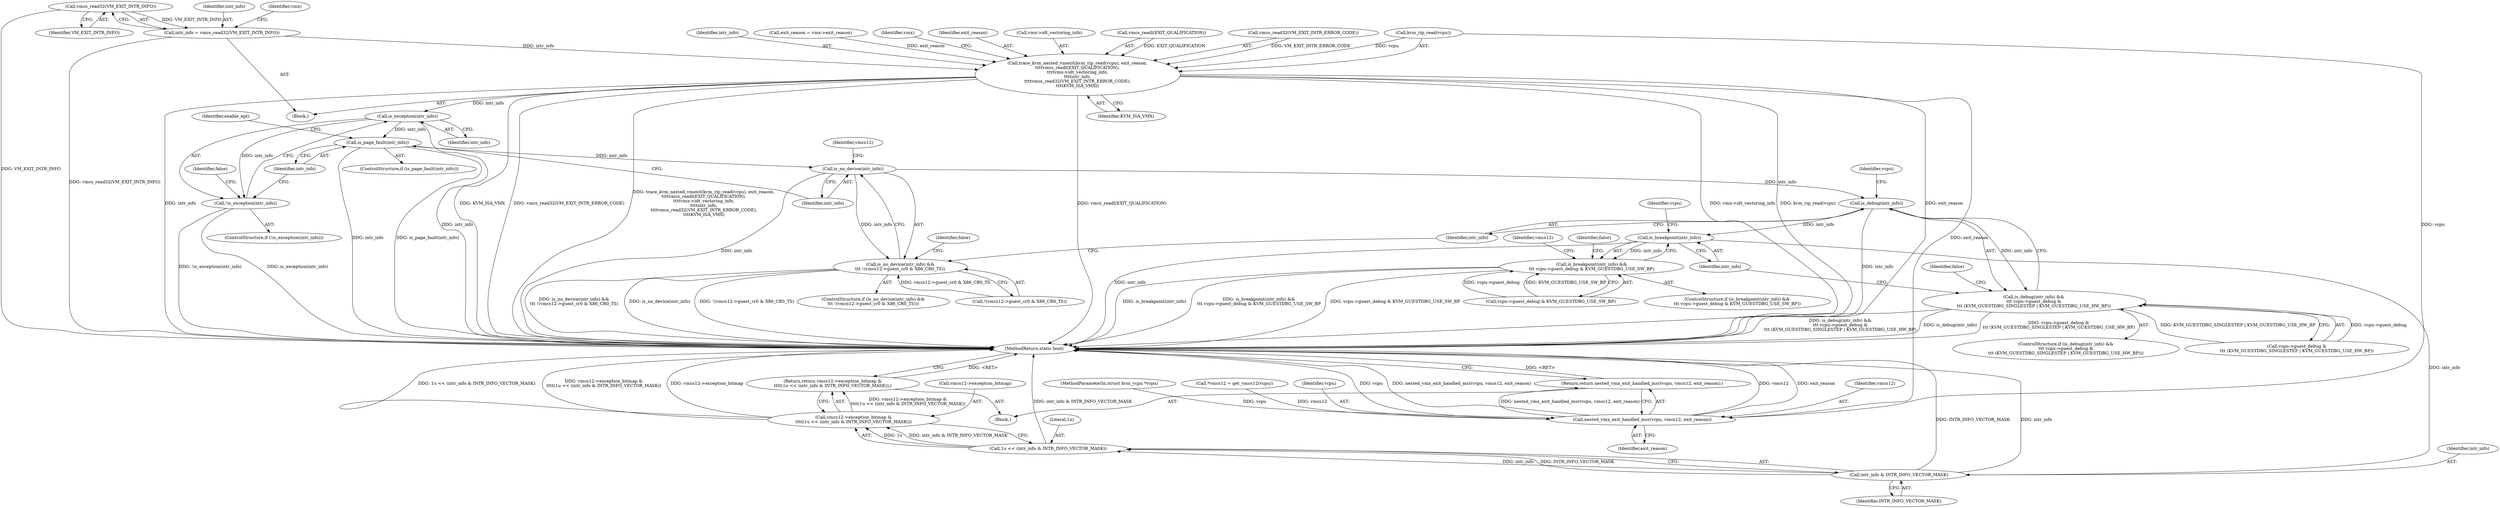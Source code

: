 digraph "0_linux_ef85b67385436ddc1998f45f1d6a210f935b3388_1@API" {
"1000111" [label="(Call,vmcs_read32(VM_EXIT_INTR_INFO))"];
"1000109" [label="(Call,intr_info = vmcs_read32(VM_EXIT_INTR_INFO))"];
"1000129" [label="(Call,trace_kvm_nested_vmexit(kvm_rip_read(vcpu), exit_reason,\n\t\t\t\tvmcs_readl(EXIT_QUALIFICATION),\n\t\t\t\tvmx->idt_vectoring_info,\n\t\t\t\tintr_info,\n\t\t\t\tvmcs_read32(VM_EXIT_INTR_ERROR_CODE),\n\t\t\t\tKVM_ISA_VMX))"];
"1000169" [label="(Call,is_exception(intr_info))"];
"1000168" [label="(Call,!is_exception(intr_info))"];
"1000175" [label="(Call,is_page_fault(intr_info))"];
"1000182" [label="(Call,is_no_device(intr_info))"];
"1000181" [label="(Call,is_no_device(intr_info) &&\n\t\t\t !(vmcs12->guest_cr0 & X86_CR0_TS))"];
"1000195" [label="(Call,is_debug(intr_info))"];
"1000194" [label="(Call,is_debug(intr_info) &&\n\t\t\t vcpu->guest_debug &\n\t\t\t (KVM_GUESTDBG_SINGLESTEP | KVM_GUESTDBG_USE_HW_BP))"];
"1000209" [label="(Call,is_breakpoint(intr_info))"];
"1000208" [label="(Call,is_breakpoint(intr_info) &&\n\t\t\t vcpu->guest_debug & KVM_GUESTDBG_USE_SW_BP)"];
"1000225" [label="(Call,intr_info & INTR_INFO_VECTOR_MASK)"];
"1000223" [label="(Call,1u << (intr_info & INTR_INFO_VECTOR_MASK))"];
"1000219" [label="(Call,vmcs12->exception_bitmap &\n\t\t\t\t(1u << (intr_info & INTR_INFO_VECTOR_MASK)))"];
"1000218" [label="(Return,return vmcs12->exception_bitmap &\n\t\t\t\t(1u << (intr_info & INTR_INFO_VECTOR_MASK));)"];
"1000320" [label="(Call,nested_vmx_exit_handled_msr(vcpu, vmcs12, exit_reason))"];
"1000319" [label="(Return,return nested_vmx_exit_handled_msr(vcpu, vmcs12, exit_reason);)"];
"1000193" [label="(ControlStructure,if (is_debug(intr_info) &&\n\t\t\t vcpu->guest_debug &\n\t\t\t (KVM_GUESTDBG_SINGLESTEP | KVM_GUESTDBG_USE_HW_BP)))"];
"1000138" [label="(Identifier,intr_info)"];
"1000195" [label="(Call,is_debug(intr_info))"];
"1000223" [label="(Call,1u << (intr_info & INTR_INFO_VECTOR_MASK))"];
"1000208" [label="(Call,is_breakpoint(intr_info) &&\n\t\t\t vcpu->guest_debug & KVM_GUESTDBG_USE_SW_BP)"];
"1000322" [label="(Identifier,vmcs12)"];
"1000110" [label="(Identifier,intr_info)"];
"1000211" [label="(Call,vcpu->guest_debug & KVM_GUESTDBG_USE_SW_BP)"];
"1000187" [label="(Identifier,vmcs12)"];
"1000124" [label="(Call,exit_reason = vmx->exit_reason)"];
"1000394" [label="(MethodReturn,static bool)"];
"1000225" [label="(Call,intr_info & INTR_INFO_VECTOR_MASK)"];
"1000107" [label="(Block,)"];
"1000172" [label="(Identifier,false)"];
"1000183" [label="(Identifier,intr_info)"];
"1000319" [label="(Return,return nested_vmx_exit_handled_msr(vcpu, vmcs12, exit_reason);)"];
"1000178" [label="(Identifier,enable_ept)"];
"1000145" [label="(Identifier,vmx)"];
"1000132" [label="(Identifier,exit_reason)"];
"1000112" [label="(Identifier,VM_EXIT_INTR_INFO)"];
"1000130" [label="(Call,kvm_rip_read(vcpu))"];
"1000218" [label="(Return,return vmcs12->exception_bitmap &\n\t\t\t\t(1u << (intr_info & INTR_INFO_VECTOR_MASK));)"];
"1000106" [label="(MethodParameterIn,struct kvm_vcpu *vcpu)"];
"1000115" [label="(Identifier,vmx)"];
"1000168" [label="(Call,!is_exception(intr_info))"];
"1000180" [label="(ControlStructure,if (is_no_device(intr_info) &&\n\t\t\t !(vmcs12->guest_cr0 & X86_CR0_TS)))"];
"1000221" [label="(Identifier,vmcs12)"];
"1000196" [label="(Identifier,intr_info)"];
"1000169" [label="(Call,is_exception(intr_info))"];
"1000194" [label="(Call,is_debug(intr_info) &&\n\t\t\t vcpu->guest_debug &\n\t\t\t (KVM_GUESTDBG_SINGLESTEP | KVM_GUESTDBG_USE_HW_BP))"];
"1000129" [label="(Call,trace_kvm_nested_vmexit(kvm_rip_read(vcpu), exit_reason,\n\t\t\t\tvmcs_readl(EXIT_QUALIFICATION),\n\t\t\t\tvmx->idt_vectoring_info,\n\t\t\t\tintr_info,\n\t\t\t\tvmcs_read32(VM_EXIT_INTR_ERROR_CODE),\n\t\t\t\tKVM_ISA_VMX))"];
"1000175" [label="(Call,is_page_fault(intr_info))"];
"1000219" [label="(Call,vmcs12->exception_bitmap &\n\t\t\t\t(1u << (intr_info & INTR_INFO_VECTOR_MASK)))"];
"1000176" [label="(Identifier,intr_info)"];
"1000220" [label="(Call,vmcs12->exception_bitmap)"];
"1000135" [label="(Call,vmx->idt_vectoring_info)"];
"1000199" [label="(Identifier,vcpu)"];
"1000205" [label="(Identifier,false)"];
"1000111" [label="(Call,vmcs_read32(VM_EXIT_INTR_INFO))"];
"1000209" [label="(Call,is_breakpoint(intr_info))"];
"1000323" [label="(Identifier,exit_reason)"];
"1000174" [label="(ControlStructure,if (is_page_fault(intr_info)))"];
"1000133" [label="(Call,vmcs_readl(EXIT_QUALIFICATION))"];
"1000227" [label="(Identifier,INTR_INFO_VECTOR_MASK)"];
"1000181" [label="(Call,is_no_device(intr_info) &&\n\t\t\t !(vmcs12->guest_cr0 & X86_CR0_TS))"];
"1000197" [label="(Call,vcpu->guest_debug &\n\t\t\t (KVM_GUESTDBG_SINGLESTEP | KVM_GUESTDBG_USE_HW_BP))"];
"1000210" [label="(Identifier,intr_info)"];
"1000119" [label="(Call,*vmcs12 = get_vmcs12(vcpu))"];
"1000184" [label="(Call,!(vmcs12->guest_cr0 & X86_CR0_TS))"];
"1000321" [label="(Identifier,vcpu)"];
"1000139" [label="(Call,vmcs_read32(VM_EXIT_INTR_ERROR_CODE))"];
"1000226" [label="(Identifier,intr_info)"];
"1000213" [label="(Identifier,vcpu)"];
"1000109" [label="(Call,intr_info = vmcs_read32(VM_EXIT_INTR_INFO))"];
"1000217" [label="(Identifier,false)"];
"1000224" [label="(Literal,1u)"];
"1000182" [label="(Call,is_no_device(intr_info))"];
"1000320" [label="(Call,nested_vmx_exit_handled_msr(vcpu, vmcs12, exit_reason))"];
"1000141" [label="(Identifier,KVM_ISA_VMX)"];
"1000165" [label="(Block,)"];
"1000191" [label="(Identifier,false)"];
"1000170" [label="(Identifier,intr_info)"];
"1000167" [label="(ControlStructure,if (!is_exception(intr_info)))"];
"1000207" [label="(ControlStructure,if (is_breakpoint(intr_info) &&\n\t\t\t vcpu->guest_debug & KVM_GUESTDBG_USE_SW_BP))"];
"1000111" -> "1000109"  [label="AST: "];
"1000111" -> "1000112"  [label="CFG: "];
"1000112" -> "1000111"  [label="AST: "];
"1000109" -> "1000111"  [label="CFG: "];
"1000111" -> "1000394"  [label="DDG: VM_EXIT_INTR_INFO"];
"1000111" -> "1000109"  [label="DDG: VM_EXIT_INTR_INFO"];
"1000109" -> "1000107"  [label="AST: "];
"1000110" -> "1000109"  [label="AST: "];
"1000115" -> "1000109"  [label="CFG: "];
"1000109" -> "1000394"  [label="DDG: vmcs_read32(VM_EXIT_INTR_INFO)"];
"1000109" -> "1000129"  [label="DDG: intr_info"];
"1000129" -> "1000107"  [label="AST: "];
"1000129" -> "1000141"  [label="CFG: "];
"1000130" -> "1000129"  [label="AST: "];
"1000132" -> "1000129"  [label="AST: "];
"1000133" -> "1000129"  [label="AST: "];
"1000135" -> "1000129"  [label="AST: "];
"1000138" -> "1000129"  [label="AST: "];
"1000139" -> "1000129"  [label="AST: "];
"1000141" -> "1000129"  [label="AST: "];
"1000145" -> "1000129"  [label="CFG: "];
"1000129" -> "1000394"  [label="DDG: kvm_rip_read(vcpu)"];
"1000129" -> "1000394"  [label="DDG: exit_reason"];
"1000129" -> "1000394"  [label="DDG: KVM_ISA_VMX"];
"1000129" -> "1000394"  [label="DDG: vmcs_read32(VM_EXIT_INTR_ERROR_CODE)"];
"1000129" -> "1000394"  [label="DDG: trace_kvm_nested_vmexit(kvm_rip_read(vcpu), exit_reason,\n\t\t\t\tvmcs_readl(EXIT_QUALIFICATION),\n\t\t\t\tvmx->idt_vectoring_info,\n\t\t\t\tintr_info,\n\t\t\t\tvmcs_read32(VM_EXIT_INTR_ERROR_CODE),\n\t\t\t\tKVM_ISA_VMX)"];
"1000129" -> "1000394"  [label="DDG: vmcs_readl(EXIT_QUALIFICATION)"];
"1000129" -> "1000394"  [label="DDG: vmx->idt_vectoring_info"];
"1000129" -> "1000394"  [label="DDG: intr_info"];
"1000130" -> "1000129"  [label="DDG: vcpu"];
"1000124" -> "1000129"  [label="DDG: exit_reason"];
"1000133" -> "1000129"  [label="DDG: EXIT_QUALIFICATION"];
"1000139" -> "1000129"  [label="DDG: VM_EXIT_INTR_ERROR_CODE"];
"1000129" -> "1000169"  [label="DDG: intr_info"];
"1000129" -> "1000320"  [label="DDG: exit_reason"];
"1000169" -> "1000168"  [label="AST: "];
"1000169" -> "1000170"  [label="CFG: "];
"1000170" -> "1000169"  [label="AST: "];
"1000168" -> "1000169"  [label="CFG: "];
"1000169" -> "1000394"  [label="DDG: intr_info"];
"1000169" -> "1000168"  [label="DDG: intr_info"];
"1000169" -> "1000175"  [label="DDG: intr_info"];
"1000168" -> "1000167"  [label="AST: "];
"1000172" -> "1000168"  [label="CFG: "];
"1000176" -> "1000168"  [label="CFG: "];
"1000168" -> "1000394"  [label="DDG: !is_exception(intr_info)"];
"1000168" -> "1000394"  [label="DDG: is_exception(intr_info)"];
"1000175" -> "1000174"  [label="AST: "];
"1000175" -> "1000176"  [label="CFG: "];
"1000176" -> "1000175"  [label="AST: "];
"1000178" -> "1000175"  [label="CFG: "];
"1000183" -> "1000175"  [label="CFG: "];
"1000175" -> "1000394"  [label="DDG: intr_info"];
"1000175" -> "1000394"  [label="DDG: is_page_fault(intr_info)"];
"1000175" -> "1000182"  [label="DDG: intr_info"];
"1000182" -> "1000181"  [label="AST: "];
"1000182" -> "1000183"  [label="CFG: "];
"1000183" -> "1000182"  [label="AST: "];
"1000187" -> "1000182"  [label="CFG: "];
"1000181" -> "1000182"  [label="CFG: "];
"1000182" -> "1000394"  [label="DDG: intr_info"];
"1000182" -> "1000181"  [label="DDG: intr_info"];
"1000182" -> "1000195"  [label="DDG: intr_info"];
"1000181" -> "1000180"  [label="AST: "];
"1000181" -> "1000184"  [label="CFG: "];
"1000184" -> "1000181"  [label="AST: "];
"1000191" -> "1000181"  [label="CFG: "];
"1000196" -> "1000181"  [label="CFG: "];
"1000181" -> "1000394"  [label="DDG: is_no_device(intr_info) &&\n\t\t\t !(vmcs12->guest_cr0 & X86_CR0_TS)"];
"1000181" -> "1000394"  [label="DDG: is_no_device(intr_info)"];
"1000181" -> "1000394"  [label="DDG: !(vmcs12->guest_cr0 & X86_CR0_TS)"];
"1000184" -> "1000181"  [label="DDG: vmcs12->guest_cr0 & X86_CR0_TS"];
"1000195" -> "1000194"  [label="AST: "];
"1000195" -> "1000196"  [label="CFG: "];
"1000196" -> "1000195"  [label="AST: "];
"1000199" -> "1000195"  [label="CFG: "];
"1000194" -> "1000195"  [label="CFG: "];
"1000195" -> "1000394"  [label="DDG: intr_info"];
"1000195" -> "1000194"  [label="DDG: intr_info"];
"1000195" -> "1000209"  [label="DDG: intr_info"];
"1000194" -> "1000193"  [label="AST: "];
"1000194" -> "1000197"  [label="CFG: "];
"1000197" -> "1000194"  [label="AST: "];
"1000205" -> "1000194"  [label="CFG: "];
"1000210" -> "1000194"  [label="CFG: "];
"1000194" -> "1000394"  [label="DDG: is_debug(intr_info) &&\n\t\t\t vcpu->guest_debug &\n\t\t\t (KVM_GUESTDBG_SINGLESTEP | KVM_GUESTDBG_USE_HW_BP)"];
"1000194" -> "1000394"  [label="DDG: is_debug(intr_info)"];
"1000194" -> "1000394"  [label="DDG: vcpu->guest_debug &\n\t\t\t (KVM_GUESTDBG_SINGLESTEP | KVM_GUESTDBG_USE_HW_BP)"];
"1000197" -> "1000194"  [label="DDG: vcpu->guest_debug"];
"1000197" -> "1000194"  [label="DDG: KVM_GUESTDBG_SINGLESTEP | KVM_GUESTDBG_USE_HW_BP"];
"1000209" -> "1000208"  [label="AST: "];
"1000209" -> "1000210"  [label="CFG: "];
"1000210" -> "1000209"  [label="AST: "];
"1000213" -> "1000209"  [label="CFG: "];
"1000208" -> "1000209"  [label="CFG: "];
"1000209" -> "1000394"  [label="DDG: intr_info"];
"1000209" -> "1000208"  [label="DDG: intr_info"];
"1000209" -> "1000225"  [label="DDG: intr_info"];
"1000208" -> "1000207"  [label="AST: "];
"1000208" -> "1000211"  [label="CFG: "];
"1000211" -> "1000208"  [label="AST: "];
"1000217" -> "1000208"  [label="CFG: "];
"1000221" -> "1000208"  [label="CFG: "];
"1000208" -> "1000394"  [label="DDG: is_breakpoint(intr_info)"];
"1000208" -> "1000394"  [label="DDG: is_breakpoint(intr_info) &&\n\t\t\t vcpu->guest_debug & KVM_GUESTDBG_USE_SW_BP"];
"1000208" -> "1000394"  [label="DDG: vcpu->guest_debug & KVM_GUESTDBG_USE_SW_BP"];
"1000211" -> "1000208"  [label="DDG: vcpu->guest_debug"];
"1000211" -> "1000208"  [label="DDG: KVM_GUESTDBG_USE_SW_BP"];
"1000225" -> "1000223"  [label="AST: "];
"1000225" -> "1000227"  [label="CFG: "];
"1000226" -> "1000225"  [label="AST: "];
"1000227" -> "1000225"  [label="AST: "];
"1000223" -> "1000225"  [label="CFG: "];
"1000225" -> "1000394"  [label="DDG: INTR_INFO_VECTOR_MASK"];
"1000225" -> "1000394"  [label="DDG: intr_info"];
"1000225" -> "1000223"  [label="DDG: intr_info"];
"1000225" -> "1000223"  [label="DDG: INTR_INFO_VECTOR_MASK"];
"1000223" -> "1000219"  [label="AST: "];
"1000224" -> "1000223"  [label="AST: "];
"1000219" -> "1000223"  [label="CFG: "];
"1000223" -> "1000394"  [label="DDG: intr_info & INTR_INFO_VECTOR_MASK"];
"1000223" -> "1000219"  [label="DDG: 1u"];
"1000223" -> "1000219"  [label="DDG: intr_info & INTR_INFO_VECTOR_MASK"];
"1000219" -> "1000218"  [label="AST: "];
"1000220" -> "1000219"  [label="AST: "];
"1000218" -> "1000219"  [label="CFG: "];
"1000219" -> "1000394"  [label="DDG: 1u << (intr_info & INTR_INFO_VECTOR_MASK)"];
"1000219" -> "1000394"  [label="DDG: vmcs12->exception_bitmap &\n\t\t\t\t(1u << (intr_info & INTR_INFO_VECTOR_MASK))"];
"1000219" -> "1000394"  [label="DDG: vmcs12->exception_bitmap"];
"1000219" -> "1000218"  [label="DDG: vmcs12->exception_bitmap &\n\t\t\t\t(1u << (intr_info & INTR_INFO_VECTOR_MASK))"];
"1000218" -> "1000165"  [label="AST: "];
"1000394" -> "1000218"  [label="CFG: "];
"1000218" -> "1000394"  [label="DDG: <RET>"];
"1000320" -> "1000319"  [label="AST: "];
"1000320" -> "1000323"  [label="CFG: "];
"1000321" -> "1000320"  [label="AST: "];
"1000322" -> "1000320"  [label="AST: "];
"1000323" -> "1000320"  [label="AST: "];
"1000319" -> "1000320"  [label="CFG: "];
"1000320" -> "1000394"  [label="DDG: vmcs12"];
"1000320" -> "1000394"  [label="DDG: exit_reason"];
"1000320" -> "1000394"  [label="DDG: vcpu"];
"1000320" -> "1000394"  [label="DDG: nested_vmx_exit_handled_msr(vcpu, vmcs12, exit_reason)"];
"1000320" -> "1000319"  [label="DDG: nested_vmx_exit_handled_msr(vcpu, vmcs12, exit_reason)"];
"1000130" -> "1000320"  [label="DDG: vcpu"];
"1000106" -> "1000320"  [label="DDG: vcpu"];
"1000119" -> "1000320"  [label="DDG: vmcs12"];
"1000319" -> "1000165"  [label="AST: "];
"1000394" -> "1000319"  [label="CFG: "];
"1000319" -> "1000394"  [label="DDG: <RET>"];
}
